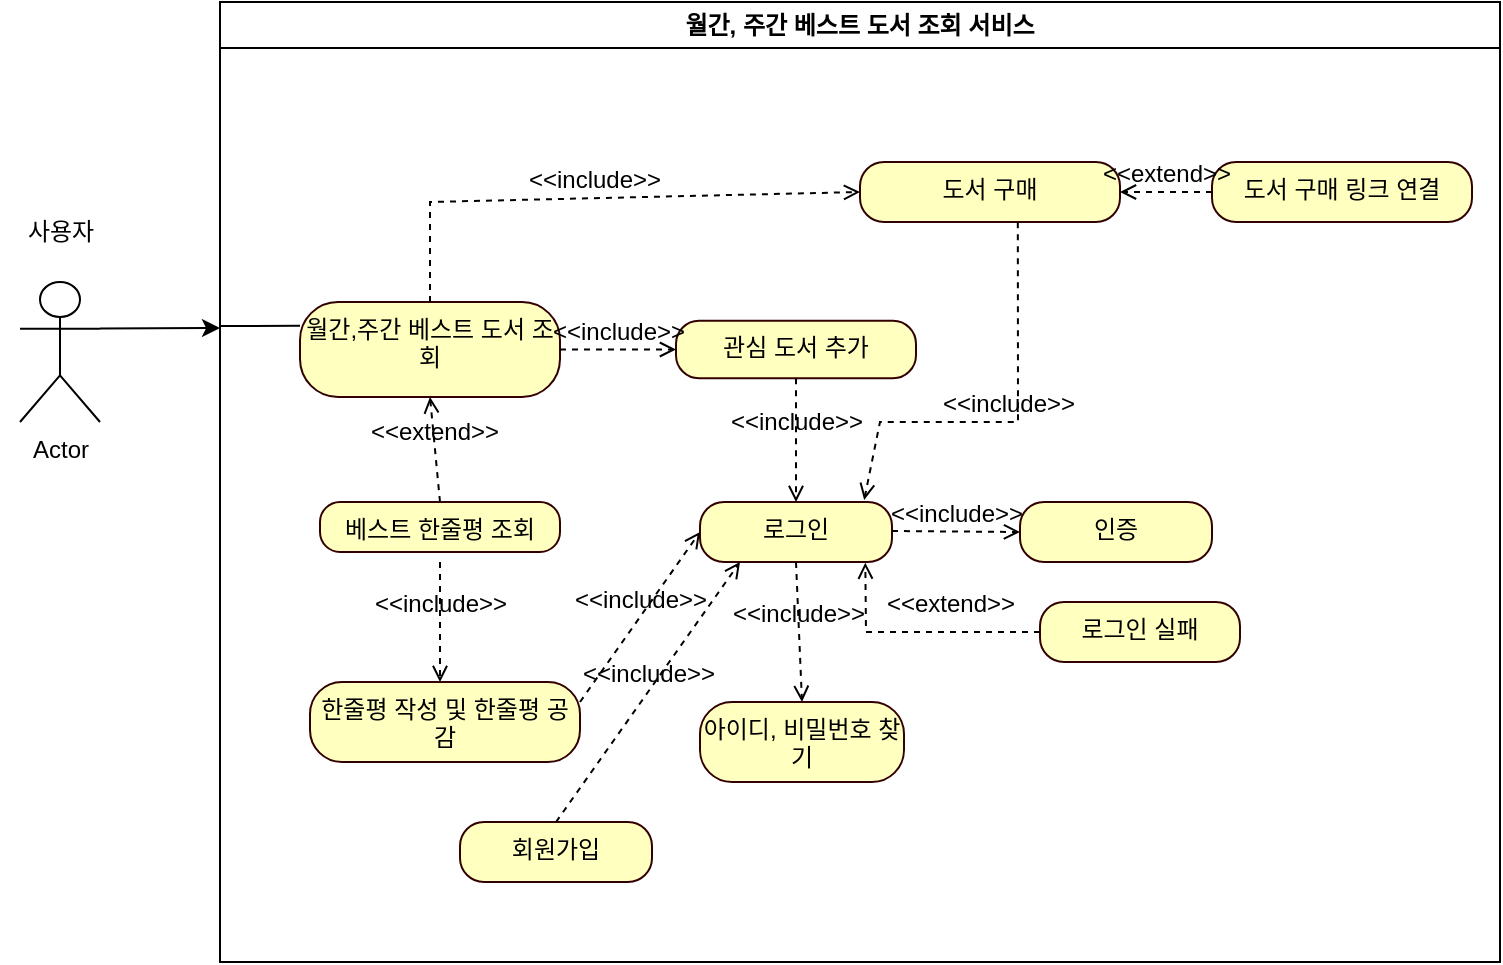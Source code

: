 <mxfile version="21.8.2" type="github" pages="2">
  <diagram name="페이지-1" id="xSLUvfgh5O3K0lAxR0zI">
    <mxGraphModel dx="934" dy="554" grid="1" gridSize="10" guides="1" tooltips="1" connect="1" arrows="1" fold="1" page="1" pageScale="1" pageWidth="827" pageHeight="1169" math="0" shadow="0">
      <root>
        <mxCell id="0" />
        <mxCell id="1" parent="0" />
        <object label="Actor" id="3wewfYkSf6c4FOYJcdjv-1">
          <mxCell style="shape=umlActor;verticalLabelPosition=bottom;verticalAlign=top;html=1;outlineConnect=0;" vertex="1" parent="1">
            <mxGeometry x="80" y="170" width="40" height="70" as="geometry" />
          </mxCell>
        </object>
        <mxCell id="3wewfYkSf6c4FOYJcdjv-4" value="월간, 주간 베스트 도서 조회 서비스" style="swimlane;whiteSpace=wrap;html=1;startSize=23;" vertex="1" parent="1">
          <mxGeometry x="180" y="30" width="640" height="480" as="geometry" />
        </mxCell>
        <mxCell id="3wewfYkSf6c4FOYJcdjv-20" value="월간,주간 베스트 도서 조회" style="rounded=1;whiteSpace=wrap;html=1;arcSize=40;fontColor=#000000;fillColor=#ffffc0;strokeColor=#330000;align=center;verticalAlign=top;fontFamily=Helvetica;fontSize=12;" vertex="1" parent="3wewfYkSf6c4FOYJcdjv-4">
          <mxGeometry x="40" y="150" width="130" height="47.5" as="geometry" />
        </mxCell>
        <mxCell id="3wewfYkSf6c4FOYJcdjv-28" value="로그인" style="whiteSpace=wrap;html=1;verticalAlign=top;fillColor=#ffffc0;strokeColor=#330000;fontColor=#000000;rounded=1;arcSize=40;" vertex="1" parent="3wewfYkSf6c4FOYJcdjv-4">
          <mxGeometry x="240" y="250" width="96" height="30" as="geometry" />
        </mxCell>
        <mxCell id="3wewfYkSf6c4FOYJcdjv-30" value="인증" style="whiteSpace=wrap;html=1;verticalAlign=top;fillColor=#ffffc0;strokeColor=#330000;fontColor=#000000;rounded=1;arcSize=40;" vertex="1" parent="3wewfYkSf6c4FOYJcdjv-4">
          <mxGeometry x="400" y="250" width="96" height="30" as="geometry" />
        </mxCell>
        <mxCell id="3wewfYkSf6c4FOYJcdjv-32" value="로그인 실패" style="whiteSpace=wrap;html=1;verticalAlign=top;fillColor=#ffffc0;strokeColor=#330000;fontColor=#000000;rounded=1;arcSize=40;" vertex="1" parent="3wewfYkSf6c4FOYJcdjv-4">
          <mxGeometry x="410" y="300" width="100" height="30" as="geometry" />
        </mxCell>
        <mxCell id="3wewfYkSf6c4FOYJcdjv-37" value="아이디, 비밀번호 찾기" style="whiteSpace=wrap;html=1;verticalAlign=top;fillColor=#ffffc0;strokeColor=#330000;fontColor=#000000;rounded=1;arcSize=40;" vertex="1" parent="3wewfYkSf6c4FOYJcdjv-4">
          <mxGeometry x="240" y="350" width="102" height="40" as="geometry" />
        </mxCell>
        <mxCell id="3wewfYkSf6c4FOYJcdjv-39" style="edgeStyle=orthogonalEdgeStyle;rounded=0;orthogonalLoop=1;jettySize=auto;html=1;exitX=0.5;exitY=1;exitDx=0;exitDy=0;fontFamily=Helvetica;fontSize=12;fontColor=default;" edge="1" parent="3wewfYkSf6c4FOYJcdjv-4">
          <mxGeometry relative="1" as="geometry">
            <mxPoint x="274" y="282.5" as="sourcePoint" />
            <mxPoint x="274" y="282.5" as="targetPoint" />
          </mxGeometry>
        </mxCell>
        <mxCell id="3wewfYkSf6c4FOYJcdjv-49" value="&amp;lt;&amp;lt;include&amp;gt;&amp;gt;" style="html=1;verticalAlign=bottom;labelBackgroundColor=none;endArrow=open;endFill=0;dashed=1;rounded=0;fontFamily=Helvetica;fontSize=12;fontColor=default;entryX=0;entryY=0.5;entryDx=0;entryDy=0;" edge="1" parent="3wewfYkSf6c4FOYJcdjv-4">
          <mxGeometry width="160" relative="1" as="geometry">
            <mxPoint x="336" y="264.5" as="sourcePoint" />
            <mxPoint x="400" y="265" as="targetPoint" />
          </mxGeometry>
        </mxCell>
        <mxCell id="3wewfYkSf6c4FOYJcdjv-50" value="&amp;lt;&amp;lt;extend&amp;gt;&amp;gt;" style="html=1;verticalAlign=bottom;labelBackgroundColor=none;endArrow=open;endFill=0;dashed=1;rounded=0;fontFamily=Helvetica;fontSize=12;fontColor=default;exitX=0;exitY=0.5;exitDx=0;exitDy=0;entryX=0.861;entryY=1.011;entryDx=0;entryDy=0;entryPerimeter=0;" edge="1" parent="3wewfYkSf6c4FOYJcdjv-4" target="3wewfYkSf6c4FOYJcdjv-28">
          <mxGeometry x="-0.252" y="-5" width="160" relative="1" as="geometry">
            <mxPoint x="410.0" y="315" as="sourcePoint" />
            <mxPoint x="220" y="424.5" as="targetPoint" />
            <Array as="points">
              <mxPoint x="323" y="315" />
            </Array>
            <mxPoint as="offset" />
          </mxGeometry>
        </mxCell>
        <mxCell id="3wewfYkSf6c4FOYJcdjv-52" value="&amp;lt;&amp;lt;include&amp;gt;&amp;gt;" style="html=1;verticalAlign=bottom;labelBackgroundColor=none;endArrow=open;endFill=0;dashed=1;rounded=0;fontFamily=Helvetica;fontSize=12;fontColor=default;exitX=0.5;exitY=1;exitDx=0;exitDy=0;entryX=0.5;entryY=0;entryDx=0;entryDy=0;" edge="1" parent="3wewfYkSf6c4FOYJcdjv-4" source="3wewfYkSf6c4FOYJcdjv-28" target="3wewfYkSf6c4FOYJcdjv-37">
          <mxGeometry width="160" relative="1" as="geometry">
            <mxPoint x="224" y="374.5" as="sourcePoint" />
            <mxPoint x="300" y="375" as="targetPoint" />
          </mxGeometry>
        </mxCell>
        <mxCell id="3wewfYkSf6c4FOYJcdjv-53" value="&amp;lt;&amp;lt;include&amp;gt;&amp;gt;" style="html=1;verticalAlign=bottom;labelBackgroundColor=none;endArrow=open;endFill=0;dashed=1;rounded=0;fontFamily=Helvetica;fontSize=12;fontColor=default;entryX=0;entryY=0.5;entryDx=0;entryDy=0;exitX=1;exitY=0.25;exitDx=0;exitDy=0;" edge="1" parent="3wewfYkSf6c4FOYJcdjv-4" source="3wewfYkSf6c4FOYJcdjv-124" target="3wewfYkSf6c4FOYJcdjv-28">
          <mxGeometry width="160" relative="1" as="geometry">
            <mxPoint x="170" y="350" as="sourcePoint" />
            <mxPoint x="216" y="195" as="targetPoint" />
          </mxGeometry>
        </mxCell>
        <mxCell id="3wewfYkSf6c4FOYJcdjv-62" value="" style="endArrow=none;html=1;rounded=0;fontFamily=Helvetica;fontSize=12;fontColor=default;entryX=0;entryY=0.25;entryDx=0;entryDy=0;" edge="1" parent="3wewfYkSf6c4FOYJcdjv-4" target="3wewfYkSf6c4FOYJcdjv-20">
          <mxGeometry width="50" height="50" relative="1" as="geometry">
            <mxPoint y="162" as="sourcePoint" />
            <mxPoint x="50" y="130" as="targetPoint" />
          </mxGeometry>
        </mxCell>
        <mxCell id="3wewfYkSf6c4FOYJcdjv-63" value="베스트 한줄평 조회" style="rounded=1;whiteSpace=wrap;html=1;arcSize=40;fontColor=#000000;fillColor=#ffffc0;strokeColor=#330000;align=center;verticalAlign=top;fontFamily=Helvetica;fontSize=12;" vertex="1" parent="3wewfYkSf6c4FOYJcdjv-4">
          <mxGeometry x="50" y="250" width="120" height="25" as="geometry" />
        </mxCell>
        <mxCell id="3wewfYkSf6c4FOYJcdjv-124" value="한줄평 작성 및 한줄평 공감" style="rounded=1;whiteSpace=wrap;html=1;arcSize=40;fontColor=#000000;fillColor=#ffffc0;strokeColor=#330000;align=center;verticalAlign=top;fontFamily=Helvetica;fontSize=12;" vertex="1" parent="3wewfYkSf6c4FOYJcdjv-4">
          <mxGeometry x="45" y="340" width="135" height="40" as="geometry" />
        </mxCell>
        <mxCell id="3wewfYkSf6c4FOYJcdjv-125" value="&amp;lt;&amp;lt;include&amp;gt;&amp;gt;" style="html=1;verticalAlign=bottom;labelBackgroundColor=none;endArrow=open;endFill=0;dashed=1;rounded=0;fontFamily=Helvetica;fontSize=12;fontColor=default;" edge="1" parent="3wewfYkSf6c4FOYJcdjv-4">
          <mxGeometry width="160" relative="1" as="geometry">
            <mxPoint x="110" y="280" as="sourcePoint" />
            <mxPoint x="110" y="340" as="targetPoint" />
          </mxGeometry>
        </mxCell>
        <mxCell id="3wewfYkSf6c4FOYJcdjv-126" value="회원가입" style="whiteSpace=wrap;html=1;verticalAlign=top;fillColor=#ffffc0;strokeColor=#330000;fontColor=#000000;rounded=1;arcSize=40;" vertex="1" parent="3wewfYkSf6c4FOYJcdjv-4">
          <mxGeometry x="120" y="410" width="96" height="30" as="geometry" />
        </mxCell>
        <mxCell id="3wewfYkSf6c4FOYJcdjv-128" value="관심 도서 추가" style="whiteSpace=wrap;html=1;verticalAlign=top;fillColor=#ffffc0;strokeColor=#330000;fontColor=#000000;rounded=1;arcSize=40;" vertex="1" parent="3wewfYkSf6c4FOYJcdjv-4">
          <mxGeometry x="228" y="159.38" width="120" height="28.75" as="geometry" />
        </mxCell>
        <mxCell id="3wewfYkSf6c4FOYJcdjv-130" value="&amp;lt;&amp;lt;include&amp;gt;&amp;gt;" style="html=1;verticalAlign=bottom;labelBackgroundColor=none;endArrow=open;endFill=0;dashed=1;rounded=0;fontFamily=Helvetica;fontSize=12;fontColor=default;entryX=0;entryY=0.5;entryDx=0;entryDy=0;exitX=1;exitY=0.5;exitDx=0;exitDy=0;" edge="1" parent="3wewfYkSf6c4FOYJcdjv-4" source="3wewfYkSf6c4FOYJcdjv-20" target="3wewfYkSf6c4FOYJcdjv-128">
          <mxGeometry width="160" relative="1" as="geometry">
            <mxPoint x="180" y="174" as="sourcePoint" />
            <mxPoint x="220" y="170" as="targetPoint" />
          </mxGeometry>
        </mxCell>
        <mxCell id="3wewfYkSf6c4FOYJcdjv-131" value="&amp;lt;&amp;lt;include&amp;gt;&amp;gt;" style="html=1;verticalAlign=bottom;labelBackgroundColor=none;endArrow=open;endFill=0;dashed=1;rounded=0;fontFamily=Helvetica;fontSize=12;fontColor=default;entryX=0.5;entryY=0;entryDx=0;entryDy=0;exitX=0.5;exitY=1;exitDx=0;exitDy=0;" edge="1" parent="3wewfYkSf6c4FOYJcdjv-4" source="3wewfYkSf6c4FOYJcdjv-128" target="3wewfYkSf6c4FOYJcdjv-28">
          <mxGeometry width="160" relative="1" as="geometry">
            <mxPoint x="356" y="284.5" as="sourcePoint" />
            <mxPoint x="420" y="285" as="targetPoint" />
          </mxGeometry>
        </mxCell>
        <mxCell id="3wewfYkSf6c4FOYJcdjv-132" value="도서 구매" style="rounded=1;whiteSpace=wrap;html=1;arcSize=40;fontColor=#000000;fillColor=#ffffc0;strokeColor=#330000;align=center;verticalAlign=top;fontFamily=Helvetica;fontSize=12;" vertex="1" parent="3wewfYkSf6c4FOYJcdjv-4">
          <mxGeometry x="320" y="80" width="130" height="30" as="geometry" />
        </mxCell>
        <mxCell id="3wewfYkSf6c4FOYJcdjv-123" value="&amp;lt;&amp;lt;extend&amp;gt;&amp;gt;" style="html=1;verticalAlign=bottom;labelBackgroundColor=none;endArrow=open;endFill=0;dashed=1;rounded=0;fontFamily=Helvetica;fontSize=12;fontColor=default;exitX=0.5;exitY=0;exitDx=0;exitDy=0;entryX=0.5;entryY=1;entryDx=0;entryDy=0;" edge="1" parent="3wewfYkSf6c4FOYJcdjv-4" source="3wewfYkSf6c4FOYJcdjv-63" target="3wewfYkSf6c4FOYJcdjv-20">
          <mxGeometry width="160" relative="1" as="geometry">
            <mxPoint x="100" y="280" as="sourcePoint" />
            <mxPoint x="110" y="210" as="targetPoint" />
          </mxGeometry>
        </mxCell>
        <mxCell id="3wewfYkSf6c4FOYJcdjv-135" value="&amp;lt;&amp;lt;include&amp;gt;&amp;gt;" style="html=1;verticalAlign=bottom;labelBackgroundColor=none;endArrow=open;endFill=0;dashed=1;rounded=0;fontFamily=Helvetica;fontSize=12;fontColor=default;entryX=0;entryY=0.5;entryDx=0;entryDy=0;exitX=0.5;exitY=0;exitDx=0;exitDy=0;" edge="1" parent="3wewfYkSf6c4FOYJcdjv-4" source="3wewfYkSf6c4FOYJcdjv-20" target="3wewfYkSf6c4FOYJcdjv-132">
          <mxGeometry width="160" relative="1" as="geometry">
            <mxPoint x="180" y="184" as="sourcePoint" />
            <mxPoint x="238" y="184" as="targetPoint" />
            <Array as="points">
              <mxPoint x="105" y="100" />
            </Array>
          </mxGeometry>
        </mxCell>
        <mxCell id="3wewfYkSf6c4FOYJcdjv-136" value="&amp;lt;&amp;lt;include&amp;gt;&amp;gt;" style="html=1;verticalAlign=bottom;labelBackgroundColor=none;endArrow=open;endFill=0;dashed=1;rounded=0;fontFamily=Helvetica;fontSize=12;fontColor=default;exitX=0.607;exitY=1.004;exitDx=0;exitDy=0;exitPerimeter=0;entryX=0.855;entryY=-0.035;entryDx=0;entryDy=0;entryPerimeter=0;" edge="1" parent="3wewfYkSf6c4FOYJcdjv-4" source="3wewfYkSf6c4FOYJcdjv-132" target="3wewfYkSf6c4FOYJcdjv-28">
          <mxGeometry width="160" relative="1" as="geometry">
            <mxPoint x="298" y="198" as="sourcePoint" />
            <mxPoint x="310" y="230" as="targetPoint" />
            <Array as="points">
              <mxPoint x="399" y="210" />
              <mxPoint x="330" y="210" />
            </Array>
          </mxGeometry>
        </mxCell>
        <mxCell id="3wewfYkSf6c4FOYJcdjv-137" value="도서 구매 링크 연결" style="rounded=1;whiteSpace=wrap;html=1;arcSize=40;fontColor=#000000;fillColor=#ffffc0;strokeColor=#330000;align=center;verticalAlign=top;fontFamily=Helvetica;fontSize=12;" vertex="1" parent="3wewfYkSf6c4FOYJcdjv-4">
          <mxGeometry x="496" y="80" width="130" height="30" as="geometry" />
        </mxCell>
        <mxCell id="3wewfYkSf6c4FOYJcdjv-139" value="&amp;lt;&amp;lt;extend&amp;gt;&amp;gt;" style="html=1;verticalAlign=bottom;labelBackgroundColor=none;endArrow=open;endFill=0;dashed=1;rounded=0;fontFamily=Helvetica;fontSize=12;fontColor=default;entryX=1;entryY=0.5;entryDx=0;entryDy=0;exitX=0;exitY=0.5;exitDx=0;exitDy=0;" edge="1" parent="3wewfYkSf6c4FOYJcdjv-4" source="3wewfYkSf6c4FOYJcdjv-137" target="3wewfYkSf6c4FOYJcdjv-132">
          <mxGeometry width="160" relative="1" as="geometry">
            <mxPoint x="525" y="122" as="sourcePoint" />
            <mxPoint x="450" y="100" as="targetPoint" />
          </mxGeometry>
        </mxCell>
        <mxCell id="3wewfYkSf6c4FOYJcdjv-11" value="사용자" style="text;html=1;align=center;verticalAlign=middle;resizable=0;points=[];autosize=1;strokeColor=none;fillColor=none;" vertex="1" parent="1">
          <mxGeometry x="70" y="130" width="60" height="30" as="geometry" />
        </mxCell>
        <mxCell id="3wewfYkSf6c4FOYJcdjv-55" value="" style="endArrow=classic;html=1;rounded=0;fontFamily=Helvetica;fontSize=12;fontColor=default;exitX=1;exitY=0.333;exitDx=0;exitDy=0;exitPerimeter=0;" edge="1" parent="1" source="3wewfYkSf6c4FOYJcdjv-1">
          <mxGeometry width="50" height="50" relative="1" as="geometry">
            <mxPoint x="380" y="300" as="sourcePoint" />
            <mxPoint x="180" y="193" as="targetPoint" />
          </mxGeometry>
        </mxCell>
        <mxCell id="3wewfYkSf6c4FOYJcdjv-127" value="&amp;lt;&amp;lt;include&amp;gt;&amp;gt;" style="html=1;verticalAlign=bottom;labelBackgroundColor=none;endArrow=open;endFill=0;dashed=1;rounded=0;fontFamily=Helvetica;fontSize=12;fontColor=default;exitX=0.5;exitY=0;exitDx=0;exitDy=0;" edge="1" parent="1" source="3wewfYkSf6c4FOYJcdjv-126">
          <mxGeometry width="160" relative="1" as="geometry">
            <mxPoint x="365" y="386" as="sourcePoint" />
            <mxPoint x="440" y="310" as="targetPoint" />
          </mxGeometry>
        </mxCell>
      </root>
    </mxGraphModel>
  </diagram>
  <diagram id="rgHHrqyCS0JAuZJpBlys" name="페이지-2">
    <mxGraphModel dx="794" dy="471" grid="1" gridSize="10" guides="1" tooltips="1" connect="1" arrows="1" fold="1" page="1" pageScale="1" pageWidth="827" pageHeight="1169" math="0" shadow="0">
      <root>
        <mxCell id="0" />
        <mxCell id="1" parent="0" />
        <mxCell id="2mexeNXvYgq26wnXlY5Y-1" value="Actor" style="shape=umlActor;verticalLabelPosition=bottom;verticalAlign=top;html=1;outlineConnect=0;strokeColor=default;align=center;fontFamily=Helvetica;fontSize=12;fontColor=default;fillColor=default;" vertex="1" parent="1">
          <mxGeometry x="35" y="160" width="30" height="60" as="geometry" />
        </mxCell>
        <mxCell id="2mexeNXvYgq26wnXlY5Y-2" value="운영자 서비스" style="swimlane;whiteSpace=wrap;html=1;strokeColor=default;align=center;verticalAlign=top;fontFamily=Helvetica;fontSize=12;fontColor=default;fillColor=default;" vertex="1" parent="1">
          <mxGeometry x="95" y="50" width="630" height="470" as="geometry" />
        </mxCell>
        <mxCell id="EBpqIKobI-bL56WD7A6p-1" value="운영자 로그인" style="whiteSpace=wrap;html=1;verticalAlign=top;fillColor=#ffffc0;strokeColor=#330000;fontColor=#000000;rounded=1;arcSize=40;" vertex="1" parent="2mexeNXvYgq26wnXlY5Y-2">
          <mxGeometry x="40" y="116.26" width="120" height="28.75" as="geometry" />
        </mxCell>
        <mxCell id="EBpqIKobI-bL56WD7A6p-2" value="" style="line;strokeWidth=2;html=1;strokeColor=default;align=center;verticalAlign=top;fontFamily=Helvetica;fontSize=12;fontColor=default;fillColor=default;" vertex="1" parent="2mexeNXvYgq26wnXlY5Y-2">
          <mxGeometry x="-30" y="125.63" width="70" height="10" as="geometry" />
        </mxCell>
        <mxCell id="mOWn6XEZ3NYVw6A-u-2K-1" value="&amp;lt;&amp;lt;include&amp;gt;&amp;gt;" style="html=1;verticalAlign=bottom;labelBackgroundColor=none;endArrow=open;endFill=0;dashed=1;rounded=0;fontFamily=Helvetica;fontSize=12;fontColor=default;entryX=0;entryY=0.5;entryDx=0;entryDy=0;" edge="1" parent="2mexeNXvYgq26wnXlY5Y-2">
          <mxGeometry width="160" relative="1" as="geometry">
            <mxPoint x="160" y="130.13" as="sourcePoint" />
            <mxPoint x="224" y="130.63" as="targetPoint" />
          </mxGeometry>
        </mxCell>
        <mxCell id="qEbsc4qcByh_dCGy0pf--1" value="직원 코드 인증" style="whiteSpace=wrap;html=1;verticalAlign=top;fillColor=#ffffc0;strokeColor=#330000;fontColor=#000000;rounded=1;arcSize=40;" vertex="1" parent="2mexeNXvYgq26wnXlY5Y-2">
          <mxGeometry x="224" y="115.01" width="96" height="30" as="geometry" />
        </mxCell>
        <mxCell id="qEbsc4qcByh_dCGy0pf--2" value="인증 실패시&amp;nbsp; 접근 불가" style="whiteSpace=wrap;html=1;verticalAlign=top;fillColor=#ffffc0;strokeColor=#330000;fontColor=#000000;rounded=1;arcSize=40;" vertex="1" parent="2mexeNXvYgq26wnXlY5Y-2">
          <mxGeometry x="45" y="200" width="110" height="40" as="geometry" />
        </mxCell>
        <mxCell id="QE-lbu6DLfBIaL2lTueM-1" value="&amp;lt;&amp;lt;extend&amp;gt;&amp;gt;" style="html=1;verticalAlign=bottom;labelBackgroundColor=none;endArrow=open;endFill=0;dashed=1;rounded=0;fontFamily=Helvetica;fontSize=12;fontColor=default;entryX=0.861;entryY=1.011;entryDx=0;entryDy=0;entryPerimeter=0;" edge="1" parent="2mexeNXvYgq26wnXlY5Y-2">
          <mxGeometry x="-0.252" y="-5" width="160" relative="1" as="geometry">
            <mxPoint x="100" y="200" as="sourcePoint" />
            <mxPoint x="100" y="145.01" as="targetPoint" />
            <Array as="points">
              <mxPoint x="100" y="180" />
            </Array>
            <mxPoint as="offset" />
          </mxGeometry>
        </mxCell>
        <mxCell id="QE-lbu6DLfBIaL2lTueM-4" value="회원관리" style="whiteSpace=wrap;html=1;verticalAlign=top;fillColor=#ffffc0;strokeColor=#330000;fontColor=#000000;rounded=1;arcSize=40;" vertex="1" parent="2mexeNXvYgq26wnXlY5Y-2">
          <mxGeometry x="320" y="58.75" width="120" height="28.75" as="geometry" />
        </mxCell>
        <mxCell id="QE-lbu6DLfBIaL2lTueM-8" value="주간, 월간 베스트 도서 등록" style="whiteSpace=wrap;html=1;verticalAlign=top;fillColor=#ffffc0;strokeColor=#330000;fontColor=#000000;rounded=1;arcSize=40;" vertex="1" parent="2mexeNXvYgq26wnXlY5Y-2">
          <mxGeometry x="380" y="113.45" width="170" height="33.12" as="geometry" />
        </mxCell>
        <mxCell id="QE-lbu6DLfBIaL2lTueM-9" value="&amp;lt;&amp;lt;include&amp;gt;&amp;gt;" style="html=1;verticalAlign=bottom;labelBackgroundColor=none;endArrow=open;endFill=0;dashed=1;rounded=0;fontFamily=Helvetica;fontSize=12;fontColor=default;entryX=0;entryY=0.5;entryDx=0;entryDy=0;exitX=1;exitY=0.5;exitDx=0;exitDy=0;" edge="1" parent="2mexeNXvYgq26wnXlY5Y-2" source="qEbsc4qcByh_dCGy0pf--1" target="QE-lbu6DLfBIaL2lTueM-8">
          <mxGeometry width="160" relative="1" as="geometry">
            <mxPoint x="300" y="120" as="sourcePoint" />
            <mxPoint x="370" y="74" as="targetPoint" />
          </mxGeometry>
        </mxCell>
        <mxCell id="QE-lbu6DLfBIaL2lTueM-10" value="베스트 한줄평 베스트로 등록" style="whiteSpace=wrap;html=1;verticalAlign=top;fillColor=#ffffc0;strokeColor=#330000;fontColor=#000000;rounded=1;arcSize=40;" vertex="1" parent="2mexeNXvYgq26wnXlY5Y-2">
          <mxGeometry x="370" y="180" width="160" height="30" as="geometry" />
        </mxCell>
        <mxCell id="QE-lbu6DLfBIaL2lTueM-11" value="&amp;lt;&amp;lt;include&amp;gt;&amp;gt;" style="html=1;verticalAlign=bottom;labelBackgroundColor=none;endArrow=open;endFill=0;dashed=1;rounded=0;fontFamily=Helvetica;fontSize=12;fontColor=default;entryX=0;entryY=0.5;entryDx=0;entryDy=0;exitX=0.667;exitY=0.955;exitDx=0;exitDy=0;exitPerimeter=0;" edge="1" parent="2mexeNXvYgq26wnXlY5Y-2" source="qEbsc4qcByh_dCGy0pf--1" target="QE-lbu6DLfBIaL2lTueM-10">
          <mxGeometry width="160" relative="1" as="geometry">
            <mxPoint x="330" y="140" as="sourcePoint" />
            <mxPoint x="390" y="140" as="targetPoint" />
          </mxGeometry>
        </mxCell>
        <mxCell id="QE-lbu6DLfBIaL2lTueM-12" value="신고 댓글 및 관리" style="whiteSpace=wrap;html=1;verticalAlign=top;fillColor=#ffffc0;strokeColor=#330000;fontColor=#000000;rounded=1;arcSize=40;" vertex="1" parent="2mexeNXvYgq26wnXlY5Y-2">
          <mxGeometry x="360" y="250" width="160" height="30" as="geometry" />
        </mxCell>
        <mxCell id="QE-lbu6DLfBIaL2lTueM-13" value="&amp;lt;&amp;lt;include&amp;gt;&amp;gt;" style="html=1;verticalAlign=bottom;labelBackgroundColor=none;endArrow=open;endFill=0;dashed=1;rounded=0;fontFamily=Helvetica;fontSize=12;fontColor=default;entryX=0;entryY=0.5;entryDx=0;entryDy=0;exitX=0.5;exitY=1;exitDx=0;exitDy=0;" edge="1" parent="2mexeNXvYgq26wnXlY5Y-2" source="qEbsc4qcByh_dCGy0pf--1" target="QE-lbu6DLfBIaL2lTueM-12">
          <mxGeometry width="160" relative="1" as="geometry">
            <mxPoint x="280" y="170" as="sourcePoint" />
            <mxPoint x="380" y="205" as="targetPoint" />
          </mxGeometry>
        </mxCell>
        <mxCell id="QE-lbu6DLfBIaL2lTueM-14" value="독서 등록관리" style="whiteSpace=wrap;html=1;verticalAlign=top;fillColor=#ffffc0;strokeColor=#330000;fontColor=#000000;rounded=1;arcSize=40;" vertex="1" parent="2mexeNXvYgq26wnXlY5Y-2">
          <mxGeometry x="220" y="310" width="160" height="30" as="geometry" />
        </mxCell>
        <mxCell id="QE-lbu6DLfBIaL2lTueM-15" value="&amp;lt;&amp;lt;include&amp;gt;&amp;gt;" style="html=1;verticalAlign=bottom;labelBackgroundColor=none;endArrow=open;endFill=0;dashed=1;rounded=0;fontFamily=Helvetica;fontSize=12;fontColor=default;entryX=0.25;entryY=0;entryDx=0;entryDy=0;exitX=0.333;exitY=1;exitDx=0;exitDy=0;exitPerimeter=0;" edge="1" parent="2mexeNXvYgq26wnXlY5Y-2" source="qEbsc4qcByh_dCGy0pf--1" target="QE-lbu6DLfBIaL2lTueM-14">
          <mxGeometry width="160" relative="1" as="geometry">
            <mxPoint x="282" y="155" as="sourcePoint" />
            <mxPoint x="370" y="275" as="targetPoint" />
          </mxGeometry>
        </mxCell>
        <mxCell id="QE-lbu6DLfBIaL2lTueM-16" value="신고 댓글 삭제" style="whiteSpace=wrap;html=1;verticalAlign=top;fillColor=#ffffc0;strokeColor=#330000;fontColor=#000000;rounded=1;arcSize=40;" vertex="1" parent="2mexeNXvYgq26wnXlY5Y-2">
          <mxGeometry x="520" y="290" width="100" height="30" as="geometry" />
        </mxCell>
        <mxCell id="QE-lbu6DLfBIaL2lTueM-18" value="&amp;lt;&amp;lt;extend&amp;gt;&amp;gt;" style="html=1;verticalAlign=bottom;labelBackgroundColor=none;endArrow=open;endFill=0;dashed=1;rounded=0;fontFamily=Helvetica;fontSize=12;fontColor=default;exitX=0;exitY=0.583;exitDx=0;exitDy=0;exitPerimeter=0;" edge="1" parent="2mexeNXvYgq26wnXlY5Y-2" source="QE-lbu6DLfBIaL2lTueM-16">
          <mxGeometry x="-0.252" y="-5" width="160" relative="1" as="geometry">
            <mxPoint x="540" y="337.5" as="sourcePoint" />
            <mxPoint x="450" y="280" as="targetPoint" />
            <Array as="points">
              <mxPoint x="450" y="307.5" />
            </Array>
            <mxPoint as="offset" />
          </mxGeometry>
        </mxCell>
        <mxCell id="QE-lbu6DLfBIaL2lTueM-19" value="전체 회원조회" style="whiteSpace=wrap;html=1;verticalAlign=top;fillColor=#ffffc0;strokeColor=#330000;fontColor=#000000;rounded=1;arcSize=40;" vertex="1" parent="2mexeNXvYgq26wnXlY5Y-2">
          <mxGeometry x="500" y="30" width="120" height="28.75" as="geometry" />
        </mxCell>
        <mxCell id="QE-lbu6DLfBIaL2lTueM-20" value="&amp;lt;&amp;lt;extend&amp;gt;&amp;gt;" style="html=1;verticalAlign=bottom;labelBackgroundColor=none;endArrow=open;endFill=0;dashed=1;rounded=0;fontFamily=Helvetica;fontSize=12;fontColor=default;entryX=1;entryY=0;entryDx=0;entryDy=0;exitX=0;exitY=0.5;exitDx=0;exitDy=0;" edge="1" parent="2mexeNXvYgq26wnXlY5Y-2" source="QE-lbu6DLfBIaL2lTueM-19" target="QE-lbu6DLfBIaL2lTueM-4">
          <mxGeometry width="160" relative="1" as="geometry">
            <mxPoint x="500" y="43.88" as="sourcePoint" />
            <mxPoint x="470" y="60" as="targetPoint" />
          </mxGeometry>
        </mxCell>
        <mxCell id="QE-lbu6DLfBIaL2lTueM-21" value="회원 상태 변경" style="whiteSpace=wrap;html=1;verticalAlign=top;fillColor=#ffffc0;strokeColor=#330000;fontColor=#000000;rounded=1;arcSize=40;" vertex="1" parent="2mexeNXvYgq26wnXlY5Y-2">
          <mxGeometry x="500" y="70" width="120" height="28.75" as="geometry" />
        </mxCell>
        <mxCell id="QE-lbu6DLfBIaL2lTueM-22" value="&amp;lt;&amp;lt;extend&amp;gt;&amp;gt;" style="html=1;verticalAlign=bottom;labelBackgroundColor=none;endArrow=open;endFill=0;dashed=1;rounded=0;fontFamily=Helvetica;fontSize=12;fontColor=default;entryX=1;entryY=0.5;entryDx=0;entryDy=0;exitX=0;exitY=0.5;exitDx=0;exitDy=0;" edge="1" parent="2mexeNXvYgq26wnXlY5Y-2" source="QE-lbu6DLfBIaL2lTueM-21" target="QE-lbu6DLfBIaL2lTueM-4">
          <mxGeometry width="160" relative="1" as="geometry">
            <mxPoint x="510" y="54" as="sourcePoint" />
            <mxPoint x="450" y="69" as="targetPoint" />
          </mxGeometry>
        </mxCell>
        <mxCell id="QE-lbu6DLfBIaL2lTueM-28" value="&amp;lt;&amp;lt;extend&amp;gt;&amp;gt;" style="html=1;verticalAlign=bottom;labelBackgroundColor=none;endArrow=open;endFill=0;dashed=1;rounded=0;fontFamily=Helvetica;fontSize=12;fontColor=default;entryX=0.75;entryY=1;entryDx=0;entryDy=0;" edge="1" parent="2mexeNXvYgq26wnXlY5Y-2" target="QE-lbu6DLfBIaL2lTueM-14">
          <mxGeometry x="-0.252" y="-5" width="160" relative="1" as="geometry">
            <mxPoint x="630" y="390" as="sourcePoint" />
            <mxPoint x="560" y="370" as="targetPoint" />
            <Array as="points">
              <mxPoint x="340" y="390" />
            </Array>
            <mxPoint as="offset" />
          </mxGeometry>
        </mxCell>
        <mxCell id="ZSAUAGjGLU440fprMchu-1" value="운영자" style="text;html=1;strokeColor=none;fillColor=none;align=center;verticalAlign=middle;whiteSpace=wrap;rounded=0;fontSize=12;fontFamily=Helvetica;fontColor=default;" vertex="1" parent="1">
          <mxGeometry x="20" y="120" width="60" height="30" as="geometry" />
        </mxCell>
        <mxCell id="QE-lbu6DLfBIaL2lTueM-7" value="&amp;lt;&amp;lt;include&amp;gt;&amp;gt;" style="html=1;verticalAlign=bottom;labelBackgroundColor=none;endArrow=open;endFill=0;dashed=1;rounded=0;fontFamily=Helvetica;fontSize=12;fontColor=default;entryX=0;entryY=0.5;entryDx=0;entryDy=0;" edge="1" parent="1" target="QE-lbu6DLfBIaL2lTueM-4">
          <mxGeometry width="160" relative="1" as="geometry">
            <mxPoint x="385" y="160" as="sourcePoint" />
            <mxPoint x="329" y="190.63" as="targetPoint" />
          </mxGeometry>
        </mxCell>
        <mxCell id="QE-lbu6DLfBIaL2lTueM-27" value="" style="sketch=0;outlineConnect=0;fontColor=#232F3E;gradientColor=none;fillColor=#8C4FFF;strokeColor=none;dashed=0;verticalLabelPosition=bottom;verticalAlign=top;align=center;html=1;fontSize=12;fontStyle=0;aspect=fixed;pointerEvents=1;shape=mxgraph.aws4.data_exchange_for_apis;fontFamily=Helvetica;" vertex="1" parent="1">
          <mxGeometry x="740" y="386" width="78" height="78" as="geometry" />
        </mxCell>
        <mxCell id="QE-lbu6DLfBIaL2lTueM-29" value="도서 조회 api 시스템" style="text;html=1;strokeColor=none;fillColor=none;align=center;verticalAlign=middle;whiteSpace=wrap;rounded=0;fontSize=12;fontFamily=Helvetica;fontColor=default;" vertex="1" parent="1">
          <mxGeometry x="749" y="464" width="60" height="30" as="geometry" />
        </mxCell>
      </root>
    </mxGraphModel>
  </diagram>
</mxfile>
